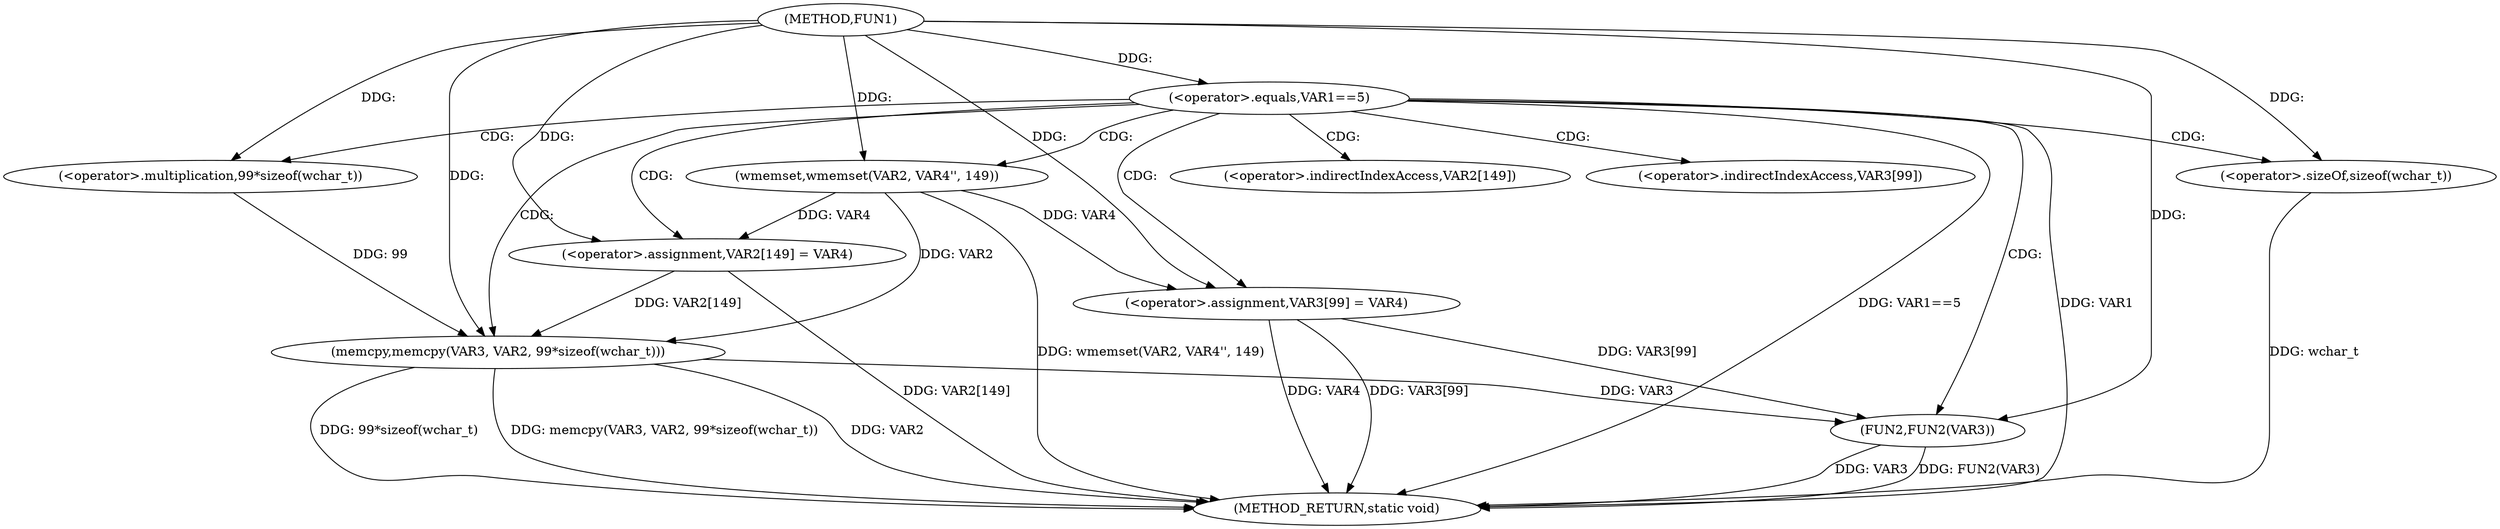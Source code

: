 digraph FUN1 {  
"1000100" [label = "(METHOD,FUN1)" ]
"1000133" [label = "(METHOD_RETURN,static void)" ]
"1000103" [label = "(<operator>.equals,VAR1==5)" ]
"1000110" [label = "(wmemset,wmemset(VAR2, VAR4'', 149))" ]
"1000114" [label = "(<operator>.assignment,VAR2[149] = VAR4)" ]
"1000119" [label = "(memcpy,memcpy(VAR3, VAR2, 99*sizeof(wchar_t)))" ]
"1000122" [label = "(<operator>.multiplication,99*sizeof(wchar_t))" ]
"1000124" [label = "(<operator>.sizeOf,sizeof(wchar_t))" ]
"1000126" [label = "(<operator>.assignment,VAR3[99] = VAR4)" ]
"1000131" [label = "(FUN2,FUN2(VAR3))" ]
"1000115" [label = "(<operator>.indirectIndexAccess,VAR2[149])" ]
"1000127" [label = "(<operator>.indirectIndexAccess,VAR3[99])" ]
  "1000124" -> "1000133"  [ label = "DDG: wchar_t"] 
  "1000103" -> "1000133"  [ label = "DDG: VAR1"] 
  "1000131" -> "1000133"  [ label = "DDG: VAR3"] 
  "1000103" -> "1000133"  [ label = "DDG: VAR1==5"] 
  "1000126" -> "1000133"  [ label = "DDG: VAR3[99]"] 
  "1000110" -> "1000133"  [ label = "DDG: wmemset(VAR2, VAR4'', 149)"] 
  "1000119" -> "1000133"  [ label = "DDG: 99*sizeof(wchar_t)"] 
  "1000119" -> "1000133"  [ label = "DDG: memcpy(VAR3, VAR2, 99*sizeof(wchar_t))"] 
  "1000126" -> "1000133"  [ label = "DDG: VAR4"] 
  "1000114" -> "1000133"  [ label = "DDG: VAR2[149]"] 
  "1000119" -> "1000133"  [ label = "DDG: VAR2"] 
  "1000131" -> "1000133"  [ label = "DDG: FUN2(VAR3)"] 
  "1000100" -> "1000103"  [ label = "DDG: "] 
  "1000100" -> "1000110"  [ label = "DDG: "] 
  "1000110" -> "1000114"  [ label = "DDG: VAR4"] 
  "1000100" -> "1000114"  [ label = "DDG: "] 
  "1000100" -> "1000119"  [ label = "DDG: "] 
  "1000114" -> "1000119"  [ label = "DDG: VAR2[149]"] 
  "1000110" -> "1000119"  [ label = "DDG: VAR2"] 
  "1000122" -> "1000119"  [ label = "DDG: 99"] 
  "1000100" -> "1000122"  [ label = "DDG: "] 
  "1000100" -> "1000124"  [ label = "DDG: "] 
  "1000100" -> "1000126"  [ label = "DDG: "] 
  "1000110" -> "1000126"  [ label = "DDG: VAR4"] 
  "1000126" -> "1000131"  [ label = "DDG: VAR3[99]"] 
  "1000119" -> "1000131"  [ label = "DDG: VAR3"] 
  "1000100" -> "1000131"  [ label = "DDG: "] 
  "1000103" -> "1000110"  [ label = "CDG: "] 
  "1000103" -> "1000124"  [ label = "CDG: "] 
  "1000103" -> "1000119"  [ label = "CDG: "] 
  "1000103" -> "1000131"  [ label = "CDG: "] 
  "1000103" -> "1000114"  [ label = "CDG: "] 
  "1000103" -> "1000115"  [ label = "CDG: "] 
  "1000103" -> "1000127"  [ label = "CDG: "] 
  "1000103" -> "1000122"  [ label = "CDG: "] 
  "1000103" -> "1000126"  [ label = "CDG: "] 
}
